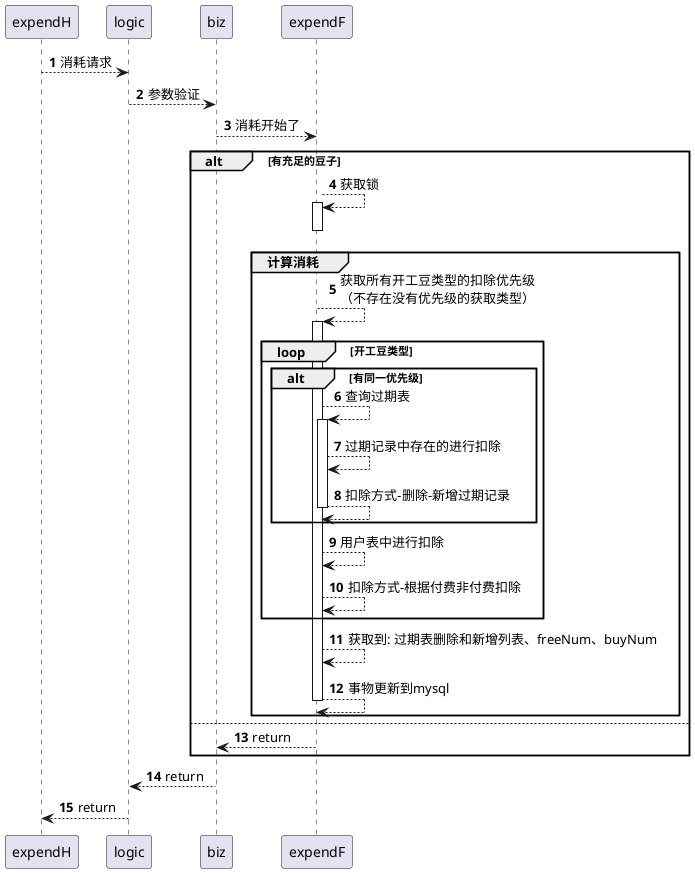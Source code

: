 @startuml
'https://plantuml.com/sequence-diagram

autonumber

expendH --> logic: 消耗请求
logic --> biz: 参数验证
biz --> expendF: 消耗开始了
alt 有充足的豆子
    expendF --> expendF++: 获取锁
    expendF --

    group 计算消耗
        expendF --> expendF++: 获取所有开工豆类型的扣除优先级\n（不存在没有优先级的获取类型）
        loop 开工豆类型
            alt 有同一优先级
                expendF --> expendF++: 查询过期表
                expendF --> expendF: 过期记录中存在的进行扣除
                expendF --> expendF: 扣除方式-删除-新增过期记录
                expendF --
            end
            expendF --> expendF: 用户表中进行扣除
            expendF --> expendF: 扣除方式-根据付费非付费扣除
            'note left: 如何将各个类型的\n消耗情况进行体现'
        end
        expendF --> expendF: 获取到: 过期表删除和新增列表、freeNum、buyNum
        expendF --> expendF: 事物更新到mysql
        expendF --
    end


else
    expendF --> biz: return

end

biz --> logic: return
logic --> expendH: return




@enduml